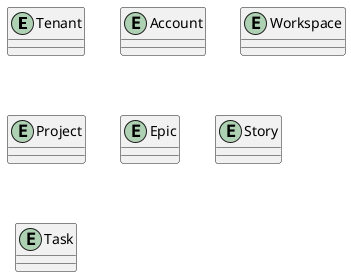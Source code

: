 @startuml "entities"

entity Tenant {}
entity Account {}
entity Workspace {}
entity Project {}
entity Epic {}
entity Story {}
entity Task {}

@enduml